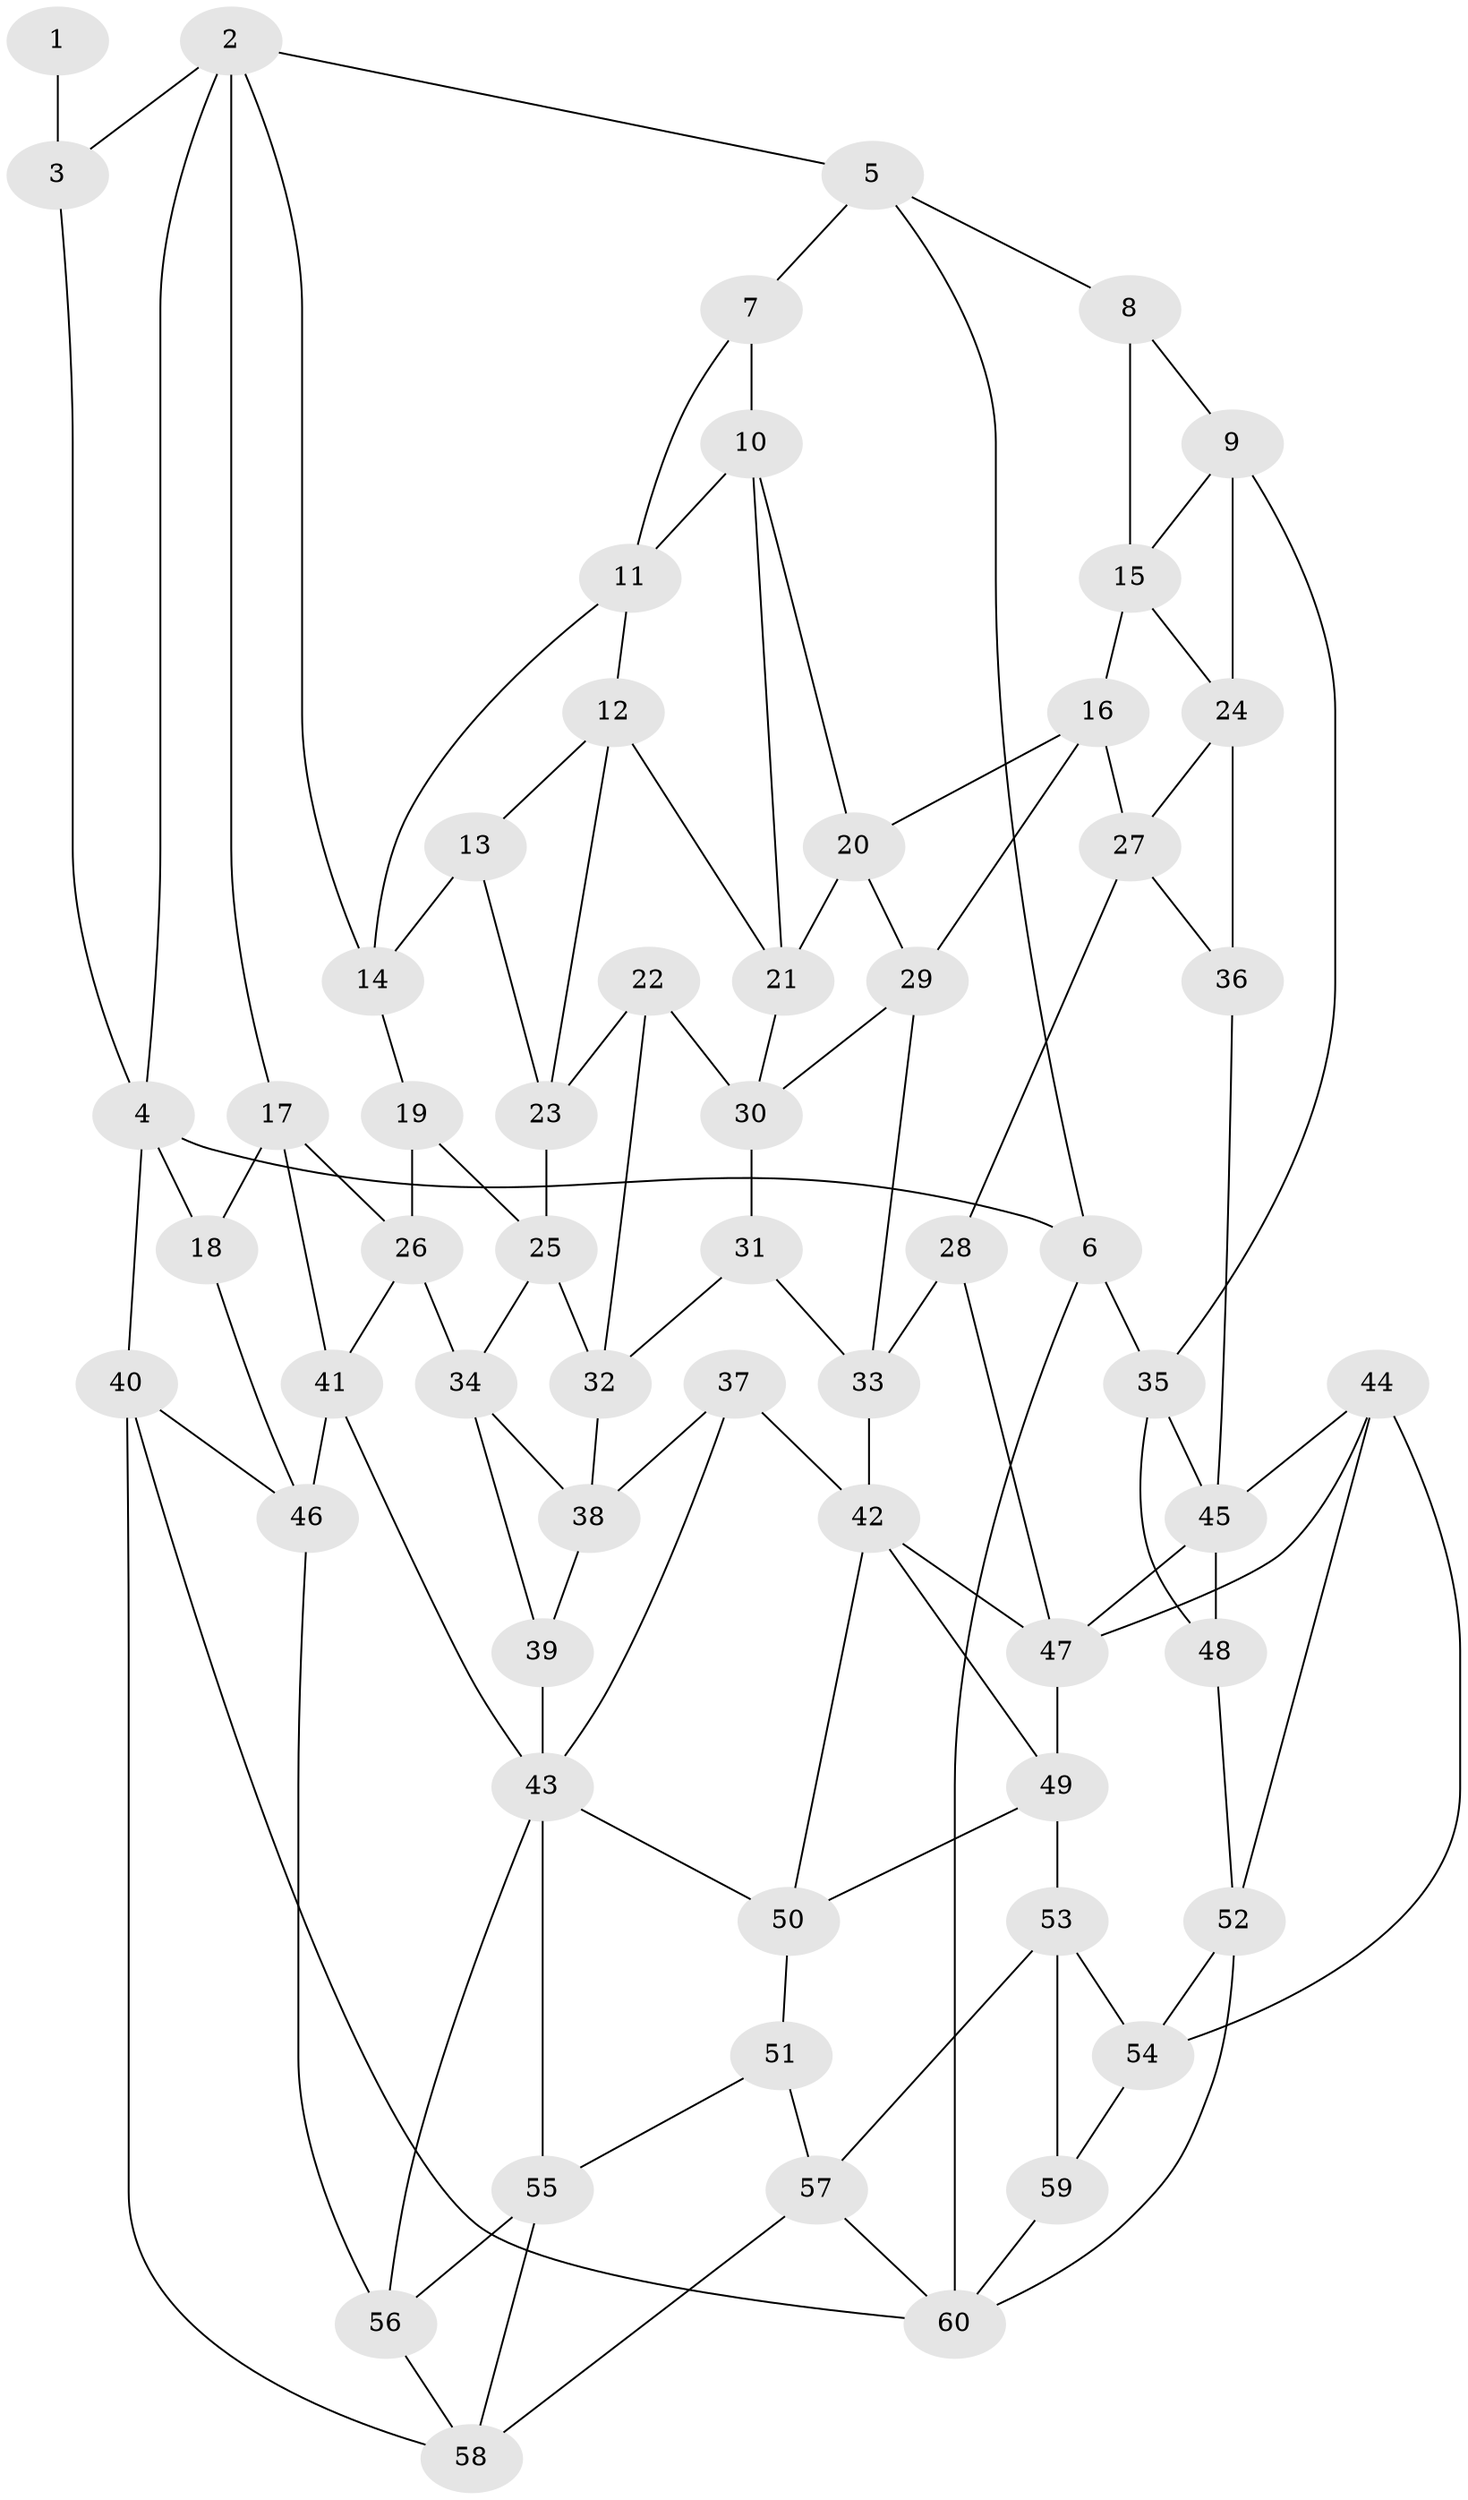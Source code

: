// original degree distribution, {3: 0.016666666666666666, 4: 0.23333333333333334, 5: 0.5333333333333333, 6: 0.21666666666666667}
// Generated by graph-tools (version 1.1) at 2025/51/03/09/25 03:51:10]
// undirected, 60 vertices, 115 edges
graph export_dot {
graph [start="1"]
  node [color=gray90,style=filled];
  1;
  2;
  3;
  4;
  5;
  6;
  7;
  8;
  9;
  10;
  11;
  12;
  13;
  14;
  15;
  16;
  17;
  18;
  19;
  20;
  21;
  22;
  23;
  24;
  25;
  26;
  27;
  28;
  29;
  30;
  31;
  32;
  33;
  34;
  35;
  36;
  37;
  38;
  39;
  40;
  41;
  42;
  43;
  44;
  45;
  46;
  47;
  48;
  49;
  50;
  51;
  52;
  53;
  54;
  55;
  56;
  57;
  58;
  59;
  60;
  1 -- 3 [weight=2.0];
  2 -- 3 [weight=1.0];
  2 -- 4 [weight=1.0];
  2 -- 5 [weight=1.0];
  2 -- 14 [weight=1.0];
  2 -- 17 [weight=1.0];
  3 -- 4 [weight=1.0];
  4 -- 6 [weight=1.0];
  4 -- 18 [weight=1.0];
  4 -- 40 [weight=1.0];
  5 -- 6 [weight=1.0];
  5 -- 7 [weight=1.0];
  5 -- 8 [weight=1.0];
  6 -- 35 [weight=1.0];
  6 -- 60 [weight=1.0];
  7 -- 10 [weight=1.0];
  7 -- 11 [weight=1.0];
  8 -- 9 [weight=1.0];
  8 -- 15 [weight=1.0];
  9 -- 15 [weight=1.0];
  9 -- 24 [weight=1.0];
  9 -- 35 [weight=1.0];
  10 -- 11 [weight=1.0];
  10 -- 20 [weight=1.0];
  10 -- 21 [weight=1.0];
  11 -- 12 [weight=1.0];
  11 -- 14 [weight=1.0];
  12 -- 13 [weight=1.0];
  12 -- 21 [weight=1.0];
  12 -- 23 [weight=1.0];
  13 -- 14 [weight=1.0];
  13 -- 23 [weight=1.0];
  14 -- 19 [weight=1.0];
  15 -- 16 [weight=1.0];
  15 -- 24 [weight=1.0];
  16 -- 20 [weight=1.0];
  16 -- 27 [weight=1.0];
  16 -- 29 [weight=1.0];
  17 -- 18 [weight=1.0];
  17 -- 26 [weight=1.0];
  17 -- 41 [weight=1.0];
  18 -- 46 [weight=1.0];
  19 -- 25 [weight=1.0];
  19 -- 26 [weight=1.0];
  20 -- 21 [weight=1.0];
  20 -- 29 [weight=1.0];
  21 -- 30 [weight=1.0];
  22 -- 23 [weight=1.0];
  22 -- 30 [weight=1.0];
  22 -- 32 [weight=1.0];
  23 -- 25 [weight=1.0];
  24 -- 27 [weight=1.0];
  24 -- 36 [weight=1.0];
  25 -- 32 [weight=1.0];
  25 -- 34 [weight=1.0];
  26 -- 34 [weight=1.0];
  26 -- 41 [weight=1.0];
  27 -- 28 [weight=1.0];
  27 -- 36 [weight=1.0];
  28 -- 33 [weight=1.0];
  28 -- 47 [weight=1.0];
  29 -- 30 [weight=1.0];
  29 -- 33 [weight=1.0];
  30 -- 31 [weight=1.0];
  31 -- 32 [weight=1.0];
  31 -- 33 [weight=1.0];
  32 -- 38 [weight=1.0];
  33 -- 42 [weight=1.0];
  34 -- 38 [weight=1.0];
  34 -- 39 [weight=1.0];
  35 -- 45 [weight=1.0];
  35 -- 48 [weight=1.0];
  36 -- 45 [weight=2.0];
  37 -- 38 [weight=1.0];
  37 -- 42 [weight=1.0];
  37 -- 43 [weight=1.0];
  38 -- 39 [weight=1.0];
  39 -- 43 [weight=1.0];
  40 -- 46 [weight=2.0];
  40 -- 58 [weight=1.0];
  40 -- 60 [weight=1.0];
  41 -- 43 [weight=1.0];
  41 -- 46 [weight=1.0];
  42 -- 47 [weight=2.0];
  42 -- 49 [weight=1.0];
  42 -- 50 [weight=1.0];
  43 -- 50 [weight=1.0];
  43 -- 55 [weight=1.0];
  43 -- 56 [weight=1.0];
  44 -- 45 [weight=1.0];
  44 -- 47 [weight=1.0];
  44 -- 52 [weight=1.0];
  44 -- 54 [weight=1.0];
  45 -- 47 [weight=1.0];
  45 -- 48 [weight=1.0];
  46 -- 56 [weight=1.0];
  47 -- 49 [weight=1.0];
  48 -- 52 [weight=1.0];
  49 -- 50 [weight=1.0];
  49 -- 53 [weight=1.0];
  50 -- 51 [weight=1.0];
  51 -- 55 [weight=1.0];
  51 -- 57 [weight=1.0];
  52 -- 54 [weight=1.0];
  52 -- 60 [weight=1.0];
  53 -- 54 [weight=1.0];
  53 -- 57 [weight=1.0];
  53 -- 59 [weight=1.0];
  54 -- 59 [weight=1.0];
  55 -- 56 [weight=1.0];
  55 -- 58 [weight=1.0];
  56 -- 58 [weight=1.0];
  57 -- 58 [weight=1.0];
  57 -- 60 [weight=1.0];
  59 -- 60 [weight=1.0];
}
